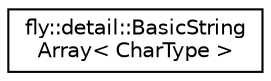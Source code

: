 digraph "Graphical Class Hierarchy"
{
 // LATEX_PDF_SIZE
  edge [fontname="Helvetica",fontsize="10",labelfontname="Helvetica",labelfontsize="10"];
  node [fontname="Helvetica",fontsize="10",shape=record];
  rankdir="LR";
  Node0 [label="fly::detail::BasicString\lArray\< CharType \>",height=0.2,width=0.4,color="black", fillcolor="white", style="filled",URL="$structfly_1_1detail_1_1_basic_string_array.html",tooltip=" "];
}
